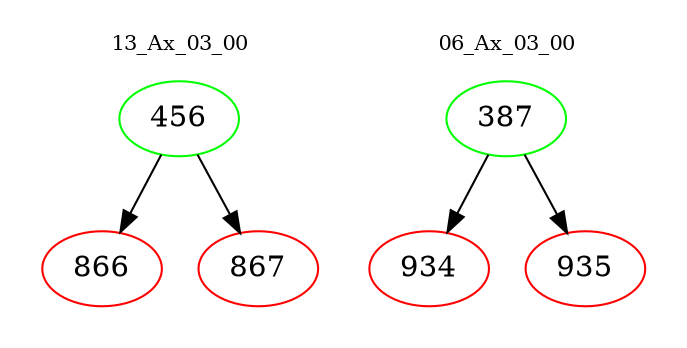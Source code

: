 digraph{
subgraph cluster_0 {
color = white
label = "13_Ax_03_00";
fontsize=10;
T0_456 [label="456", color="green"]
T0_456 -> T0_866 [color="black"]
T0_866 [label="866", color="red"]
T0_456 -> T0_867 [color="black"]
T0_867 [label="867", color="red"]
}
subgraph cluster_1 {
color = white
label = "06_Ax_03_00";
fontsize=10;
T1_387 [label="387", color="green"]
T1_387 -> T1_934 [color="black"]
T1_934 [label="934", color="red"]
T1_387 -> T1_935 [color="black"]
T1_935 [label="935", color="red"]
}
}
